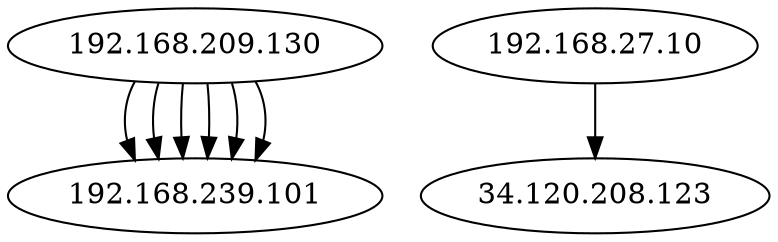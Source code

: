 digraph NWTraffic_update {
  "192.168.209.130" [degree=6, in_degree=0, out_degree=6, activity_score=0.47, total_connections=6];
  "192.168.239.101" [degree=26, in_degree=14, out_degree=12, activity_score=0.94, total_connections=26];
  "192.168.209.130" -> "192.168.239.101" [protocol_UNKNOWN=0.00,protocol_TCP=1.00,protocol_UDP=0.00,protocol_ICMP=0.00,timestamp_sin=0.69,timestamp_cos=-0.73,src_port_type=0.50,dst_port_type=0.00,conn_state_successful=0.00,conn_state_rejected_reset=0.00,conn_state_partial=1.00,conn_state_suspicious=0.00,conn_state_other=0.00,local_orig=1.00,local_resp=1.00,history_length=0.10,orig_bytes=0.00,resp_bytes=0.00,orig_pkts=0.13,resp_pkts=0.00,orig_ip_bytes=0.41,resp_ip_bytes=0.00,service_HTTP=0.00,service_FTP=0.00,service_SSH=0.00,service_DNS=0.00,service_UNKNOWN=1.00  ];
  "192.168.209.130" [degree=6, in_degree=0, out_degree=6, activity_score=0.47, total_connections=6];
  "192.168.239.101" [degree=26, in_degree=14, out_degree=12, activity_score=0.94, total_connections=26];
  "192.168.209.130" -> "192.168.239.101" [protocol_UNKNOWN=0.00,protocol_TCP=1.00,protocol_UDP=0.00,protocol_ICMP=0.00,timestamp_sin=0.69,timestamp_cos=-0.73,src_port_type=0.50,dst_port_type=0.00,conn_state_successful=0.00,conn_state_rejected_reset=0.00,conn_state_partial=1.00,conn_state_suspicious=0.00,conn_state_other=0.00,local_orig=1.00,local_resp=1.00,history_length=0.10,orig_bytes=0.00,resp_bytes=0.00,orig_pkts=0.13,resp_pkts=0.00,orig_ip_bytes=0.41,resp_ip_bytes=0.00,service_HTTP=0.00,service_FTP=0.00,service_SSH=0.00,service_DNS=0.00,service_UNKNOWN=1.00  ];
  "192.168.209.130" [degree=6, in_degree=0, out_degree=6, activity_score=0.47, total_connections=6];
  "192.168.239.101" [degree=26, in_degree=14, out_degree=12, activity_score=0.94, total_connections=26];
  "192.168.209.130" -> "192.168.239.101" [protocol_UNKNOWN=0.00,protocol_TCP=1.00,protocol_UDP=0.00,protocol_ICMP=0.00,timestamp_sin=0.69,timestamp_cos=-0.73,src_port_type=0.50,dst_port_type=0.00,conn_state_successful=0.00,conn_state_rejected_reset=0.00,conn_state_partial=1.00,conn_state_suspicious=0.00,conn_state_other=0.00,local_orig=1.00,local_resp=1.00,history_length=0.10,orig_bytes=0.00,resp_bytes=0.00,orig_pkts=0.08,resp_pkts=0.00,orig_ip_bytes=0.35,resp_ip_bytes=0.00,service_HTTP=0.00,service_FTP=0.00,service_SSH=0.00,service_DNS=0.00,service_UNKNOWN=1.00  ];
  "192.168.209.130" [degree=6, in_degree=0, out_degree=6, activity_score=0.47, total_connections=6];
  "192.168.239.101" [degree=26, in_degree=14, out_degree=12, activity_score=0.94, total_connections=26];
  "192.168.209.130" -> "192.168.239.101" [protocol_UNKNOWN=0.00,protocol_TCP=1.00,protocol_UDP=0.00,protocol_ICMP=0.00,timestamp_sin=0.69,timestamp_cos=-0.73,src_port_type=0.50,dst_port_type=0.00,conn_state_successful=0.00,conn_state_rejected_reset=0.00,conn_state_partial=1.00,conn_state_suspicious=0.00,conn_state_other=0.00,local_orig=1.00,local_resp=1.00,history_length=0.10,orig_bytes=0.00,resp_bytes=0.00,orig_pkts=0.08,resp_pkts=0.00,orig_ip_bytes=0.35,resp_ip_bytes=0.00,service_HTTP=0.00,service_FTP=0.00,service_SSH=0.00,service_DNS=0.00,service_UNKNOWN=1.00  ];
  "192.168.209.130" [degree=6, in_degree=0, out_degree=6, activity_score=0.47, total_connections=6];
  "192.168.239.101" [degree=26, in_degree=14, out_degree=12, activity_score=0.94, total_connections=26];
  "192.168.209.130" -> "192.168.239.101" [protocol_UNKNOWN=0.00,protocol_TCP=1.00,protocol_UDP=0.00,protocol_ICMP=0.00,timestamp_sin=0.69,timestamp_cos=-0.73,src_port_type=0.50,dst_port_type=0.00,conn_state_successful=0.00,conn_state_rejected_reset=0.00,conn_state_partial=1.00,conn_state_suspicious=0.00,conn_state_other=0.00,local_orig=1.00,local_resp=1.00,history_length=0.10,orig_bytes=0.00,resp_bytes=0.00,orig_pkts=0.05,resp_pkts=0.00,orig_ip_bytes=0.30,resp_ip_bytes=0.00,service_HTTP=0.00,service_FTP=0.00,service_SSH=0.00,service_DNS=0.00,service_UNKNOWN=1.00  ];
  "192.168.209.130" [degree=6, in_degree=0, out_degree=6, activity_score=0.47, total_connections=6];
  "192.168.239.101" [degree=26, in_degree=14, out_degree=12, activity_score=0.94, total_connections=26];
  "192.168.209.130" -> "192.168.239.101" [protocol_UNKNOWN=0.00,protocol_TCP=1.00,protocol_UDP=0.00,protocol_ICMP=0.00,timestamp_sin=0.69,timestamp_cos=-0.73,src_port_type=0.50,dst_port_type=0.00,conn_state_successful=0.00,conn_state_rejected_reset=0.00,conn_state_partial=1.00,conn_state_suspicious=0.00,conn_state_other=0.00,local_orig=1.00,local_resp=1.00,history_length=0.10,orig_bytes=0.00,resp_bytes=0.00,orig_pkts=0.05,resp_pkts=0.00,orig_ip_bytes=0.30,resp_ip_bytes=0.00,service_HTTP=0.00,service_FTP=0.00,service_SSH=0.00,service_DNS=0.00,service_UNKNOWN=1.00  ];
  "192.168.27.10" [degree=173, in_degree=0, out_degree=173, activity_score=1.00, total_connections=173];
  "34.120.208.123" [degree=4, in_degree=4, out_degree=0, activity_score=0.34, total_connections=4];
  "192.168.27.10" -> "34.120.208.123" [protocol_UNKNOWN=0.00,protocol_TCP=1.00,protocol_UDP=0.00,protocol_ICMP=0.00,timestamp_sin=0.70,timestamp_cos=-0.71,src_port_type=1.00,dst_port_type=0.00,conn_state_successful=1.00,conn_state_rejected_reset=0.00,conn_state_partial=0.00,conn_state_suspicious=0.00,conn_state_other=0.00,local_orig=1.00,local_resp=0.00,history_length=0.60,orig_bytes=0.61,resp_bytes=0.53,orig_pkts=0.20,resp_pkts=0.20,orig_ip_bytes=0.62,resp_ip_bytes=0.55,service_HTTP=0.00,service_FTP=0.00,service_SSH=0.00,service_DNS=0.00,service_UNKNOWN=1.00  ];
}
